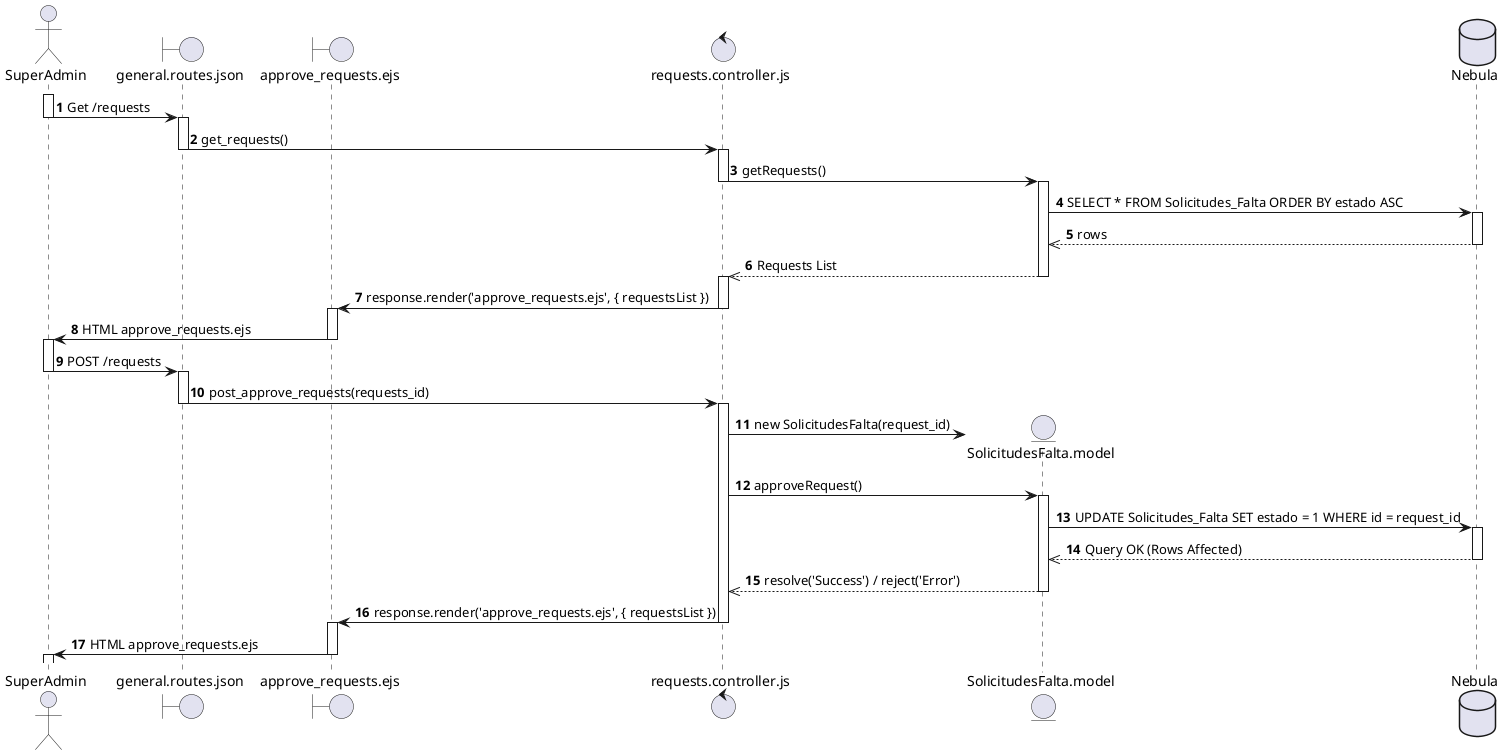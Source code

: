 @startuml REQ_27
autonumber
actor SuperAdmin as S
boundary general.routes.json as SRoute
boundary approve_requests.ejs as Requests
control requests.controller.js as SController
entity SolicitudesFalta.model as SModel
database Nebula as db

' ---- CONSULTAR SOLICITUDES ----
activate S
S -> SRoute : Get /requests
deactivate S

activate SRoute
SRoute -> SController : get_requests()
deactivate SRoute

activate SController
SController -> SModel : getRequests()
deactivate SController

activate SModel 
SModel -> db : SELECT * FROM Solicitudes_Falta ORDER BY estado ASC
activate db
db -->> SModel : rows
deactivate db

SModel -->> SController : Requests List
deactivate SModel

activate SController
SController -> Requests : response.render('approve_requests.ejs', { requestsList })
deactivate SController

activate Requests
Requests -> S : HTML approve_requests.ejs
deactivate Requests

' ---- APROBAR SOLICITUD ----
activate S
S -> SRoute : POST /requests
deactivate S

activate SRoute
SRoute -> SController : post_approve_requests(requests_id)
deactivate SRoute

activate SController 
create SModel
SController -> SModel : new SolicitudesFalta(request_id)
SController -> SModel : approveRequest()

activate SModel
SModel -> db : UPDATE Solicitudes_Falta SET estado = 1 WHERE id = request_id
activate db
db -->> SModel : Query OK (Rows Affected)
deactivate db

SModel -->> SController : resolve('Success') / reject('Error')
deactivate SModel

SController -> Requests : response.render('approve_requests.ejs', { requestsList })
deactivate SController

activate Requests
Requests -> S : HTML approve_requests.ejs
deactivate Requests

activate S
@enduml
